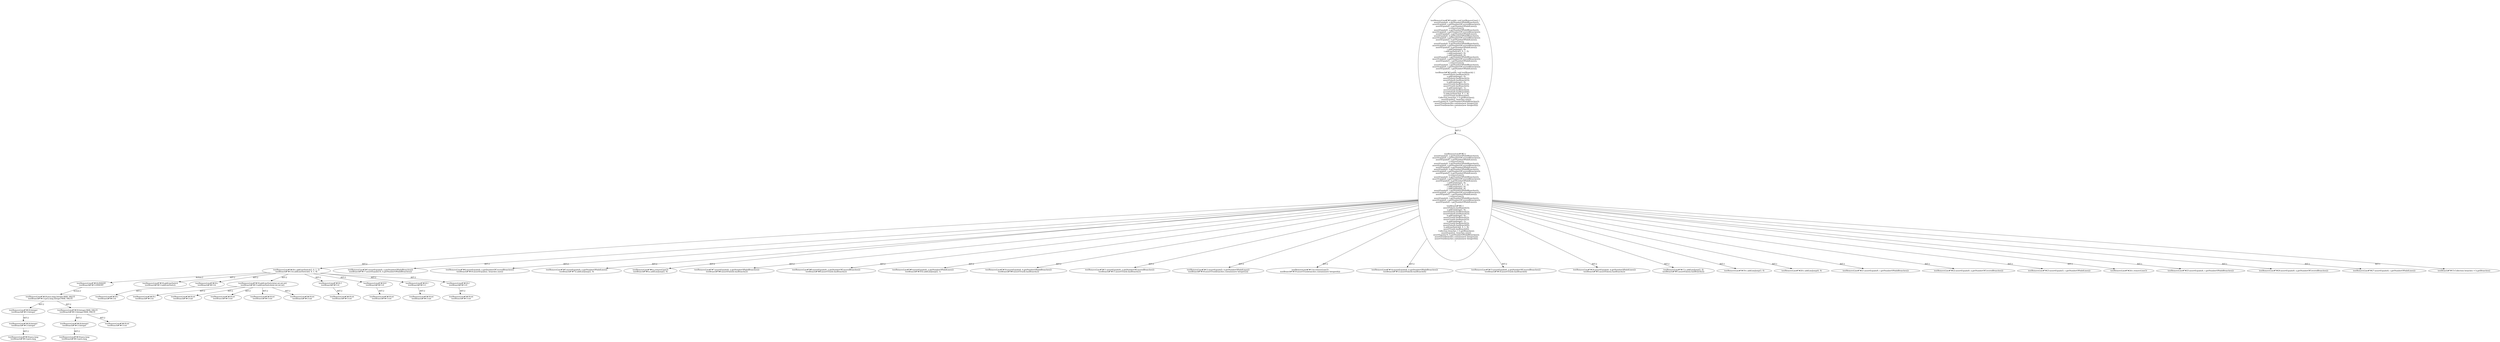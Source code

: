 digraph "Pattern" {
0 [label="testRemoveLine#?#18:INSERT
testBranch#?#13:INSERT" shape=ellipse]
1 [label="testRemoveLine#?#18:c.addLineSwitch(3, 0, 1, 2)
testBranch#?#13:b.addLineSwitch(4, 0, 1, 9)" shape=ellipse]
2 [label="testRemoveLine#?#2:\{
    assertEquals(0, a.getNumberOfValidBranches());
    assertEquals(0, a.getNumberOfCoveredBranches());
    assertEquals(0, a.getNumberOfValidLines());
    a.removeLine(3);
    assertEquals(0, a.getNumberOfValidBranches());
    assertEquals(0, a.getNumberOfCoveredBranches());
    assertEquals(0, a.getNumberOfValidLines());
    assertEquals(0, b.getNumberOfValidBranches());
    assertEquals(0, a.getNumberOfCoveredBranches());
    assertEquals(5, b.getNumberOfValidLines());
    b.removeLine(3);
    assertEquals(0, b.getNumberOfValidBranches());
    assertEquals(0, a.getNumberOfCoveredBranches());
    assertEquals(4, b.getNumberOfValidLines());
    c.addLineJump(2, 0);
    c.addLineSwitch(3, 0, 1, 2);
    c.addLineJump(3, 0);
    c.addLineJump(4, 0);
    assertEquals(9, c.getNumberOfValidBranches());
    assertEquals(0, a.getNumberOfCoveredBranches());
    assertEquals(5, c.getNumberOfValidLines());
    c.removeLine(3);
    assertEquals(4, c.getNumberOfValidBranches());
    assertEquals(0, a.getNumberOfCoveredBranches());
    assertEquals(4, c.getNumberOfValidLines());
\}
testBranch#?#2:\{
    assertFalse(a.hasBranch(2));
    a.addLineJump(2, 0);
    assertFalse(a.hasBranch(2));
    assertFalse(b.hasBranch(2));
    b.addLineJump(2, 0);
    assertTrue(b.hasBranch(2));
    assertTrue(b.hasBranch(2));
    b.addLineJump(2, 1);
    assertTrue(b.hasBranch(2));
    assertFalse(b.hasBranch(4));
    b.addLineSwitch(4, 0, 1, 9);
    assertTrue(b.hasBranch(4));
    Collection branches = b.getBranches();
    assertEquals(2, branches.size());
    assertEquals(14, b.getNumberOfValidBranches());
    assertTrue(branches.contains(new Integer(2)));
    assertTrue(branches.contains(new Integer(4)));
\}" shape=ellipse]
3 [label="testRemoveLine#?#2:public void testRemoveLine() \{
    assertEquals(0, a.getNumberOfValidBranches());
    assertEquals(0, a.getNumberOfCoveredBranches());
    assertEquals(0, a.getNumberOfValidLines());
    a.removeLine(3);
    assertEquals(0, a.getNumberOfValidBranches());
    assertEquals(0, a.getNumberOfCoveredBranches());
    assertEquals(0, a.getNumberOfValidLines());
    assertEquals(0, b.getNumberOfValidBranches());
    assertEquals(0, a.getNumberOfCoveredBranches());
    assertEquals(5, b.getNumberOfValidLines());
    b.removeLine(3);
    assertEquals(0, b.getNumberOfValidBranches());
    assertEquals(0, a.getNumberOfCoveredBranches());
    assertEquals(4, b.getNumberOfValidLines());
    c.addLineJump(2, 0);
    c.addLineSwitch(3, 0, 1, 2);
    c.addLineJump(3, 0);
    c.addLineJump(4, 0);
    assertEquals(9, c.getNumberOfValidBranches());
    assertEquals(0, a.getNumberOfCoveredBranches());
    assertEquals(5, c.getNumberOfValidLines());
    c.removeLine(3);
    assertEquals(4, c.getNumberOfValidBranches());
    assertEquals(0, a.getNumberOfCoveredBranches());
    assertEquals(4, c.getNumberOfValidLines());
\}
testBranch#?#2:public void testBranch() \{
    assertFalse(a.hasBranch(2));
    a.addLineJump(2, 0);
    assertFalse(a.hasBranch(2));
    assertFalse(b.hasBranch(2));
    b.addLineJump(2, 0);
    assertTrue(b.hasBranch(2));
    assertTrue(b.hasBranch(2));
    b.addLineJump(2, 1);
    assertTrue(b.hasBranch(2));
    assertFalse(b.hasBranch(4));
    b.addLineSwitch(4, 0, 1, 9);
    assertTrue(b.hasBranch(4));
    Collection branches = b.getBranches();
    assertEquals(2, branches.size());
    assertEquals(14, b.getNumberOfValidBranches());
    assertTrue(branches.contains(new Integer(2)));
    assertTrue(branches.contains(new Integer(4)));
\}" shape=ellipse]
4 [label="testRemoveLine#?#3:assertEquals(0, a.getNumberOfValidBranches())
testBranch#?#17:assertEquals(14, b.getNumberOfValidBranches())" shape=ellipse]
5 [label="testRemoveLine#?#4:assertEquals(0, a.getNumberOfCoveredBranches())
testBranch#?#16:assertEquals(2, branches.size())" shape=ellipse]
6 [label="testRemoveLine#?#5:assertEquals(0, a.getNumberOfValidLines())
testBranch#?#7:b.addLineJump(2, 0)" shape=ellipse]
7 [label="testRemoveLine#?#6:a.removeLine(3)
testBranch#?#4:a.addLineJump(2, 0)" shape=ellipse]
8 [label="testRemoveLine#?#7:assertEquals(0, a.getNumberOfValidBranches())
testBranch#?#6:assertFalse(b.hasBranch(2))" shape=ellipse]
9 [label="testRemoveLine#?#8:assertEquals(0, a.getNumberOfCoveredBranches())
testBranch#?#8:assertTrue(b.hasBranch(2))" shape=ellipse]
10 [label="testRemoveLine#?#9:assertEquals(0, a.getNumberOfValidLines())
testBranch#?#10:b.addLineJump(2, 1)" shape=ellipse]
11 [label="testRemoveLine#?#10:assertEquals(0, b.getNumberOfValidBranches())
testBranch#?#9:assertTrue(b.hasBranch(2))" shape=ellipse]
12 [label="testRemoveLine#?#11:assertEquals(0, a.getNumberOfCoveredBranches())
testBranch#?#11:assertTrue(b.hasBranch(2))" shape=ellipse]
13 [label="testRemoveLine#?#12:assertEquals(5, b.getNumberOfValidLines())
testBranch#?#18:assertTrue(branches.contains(new Integer(2)))" shape=ellipse]
14 [label="testRemoveLine#?#13:b.removeLine(3)
testBranch#?#19:assertTrue(branches.contains(new Integer(4)))" shape=ellipse]
15 [label="testRemoveLine#?#14:assertEquals(0, b.getNumberOfValidBranches())
testBranch#?#12:assertFalse(b.hasBranch(4))" shape=ellipse]
16 [label="testRemoveLine#?#15:assertEquals(0, a.getNumberOfCoveredBranches())
testBranch#?#14:assertTrue(b.hasBranch(4))" shape=ellipse]
17 [label="testRemoveLine#?#16:assertEquals(4, b.getNumberOfValidLines())
testBranch#?#3:assertFalse(a.hasBranch(2))" shape=ellipse]
18 [label="testRemoveLine#?#17:c.addLineJump(2, 0)
testBranch#?#5:assertFalse(a.hasBranch(2))" shape=ellipse]
19 [label="testRemoveLine#?#19:c.addLineJump(3, 0)" shape=ellipse]
20 [label="testRemoveLine#?#20:c.addLineJump(4, 0)" shape=ellipse]
21 [label="testRemoveLine#?#21:assertEquals(9, c.getNumberOfValidBranches())" shape=ellipse]
22 [label="testRemoveLine#?#22:assertEquals(0, a.getNumberOfCoveredBranches())" shape=ellipse]
23 [label="testRemoveLine#?#23:assertEquals(5, c.getNumberOfValidLines())" shape=ellipse]
24 [label="testRemoveLine#?#24:c.removeLine(3)" shape=ellipse]
25 [label="testRemoveLine#?#25:assertEquals(4, c.getNumberOfValidBranches())" shape=ellipse]
26 [label="testRemoveLine#?#26:assertEquals(0, a.getNumberOfCoveredBranches())" shape=ellipse]
27 [label="testRemoveLine#?#27:assertEquals(4, c.getNumberOfValidLines())" shape=ellipse]
28 [label="testRemoveLine#?#18:addLineSwitch
testBranch#?#13:addLineSwitch" shape=ellipse]
29 [label="testRemoveLine#?#18:c
testBranch#?#13:b" shape=ellipse]
30 [label="testRemoveLine#?#18:c
testBranch#?#13:b" shape=ellipse]
31 [label="testRemoveLine#?#18:addLineSwitch(int,int,int,int)
testBranch#?#13:addLineSwitch(int,int,int,int)" shape=ellipse]
32 [label="testRemoveLine#?#18:c
testBranch#?#13:b" shape=ellipse]
33 [label="testRemoveLine#?#18:int
testBranch#?#13:int" shape=ellipse]
34 [label="testRemoveLine#?#18:int
testBranch#?#13:int" shape=ellipse]
35 [label="testRemoveLine#?#18:int
testBranch#?#13:int" shape=ellipse]
36 [label="testRemoveLine#?#18:int
testBranch#?#13:int" shape=ellipse]
37 [label="testRemoveLine#?#18:3
testBranch#?#13:4" shape=ellipse]
38 [label="testRemoveLine#?#18:int
testBranch#?#13:int" shape=ellipse]
39 [label="testRemoveLine#?#18:0
testBranch#?#13:0" shape=ellipse]
40 [label="testRemoveLine#?#18:int
testBranch#?#13:int" shape=ellipse]
41 [label="testRemoveLine#?#18:1
testBranch#?#13:1" shape=ellipse]
42 [label="testRemoveLine#?#18:int
testBranch#?#13:int" shape=ellipse]
43 [label="testRemoveLine#?#18:2
testBranch#?#13:9" shape=ellipse]
44 [label="testRemoveLine#?#18:int
testBranch#?#13:int" shape=ellipse]
45 [label="testRemoveLine#?#18:java.lang.Integer.MAX_VALUE
testBranch#?#13:java.lang.Integer.MAX_VALUE" shape=ellipse]
46 [label="testRemoveLine#?#18:Integer
testBranch#?#13:Integer" shape=ellipse]
47 [label="testRemoveLine#?#18:Integer
testBranch#?#13:Integer" shape=ellipse]
48 [label="testRemoveLine#?#18:java.lang
testBranch#?#13:java.lang" shape=ellipse]
49 [label="testRemoveLine#?#18:Integer.MAX_VALUE
testBranch#?#13:Integer.MAX_VALUE" shape=ellipse]
50 [label="testRemoveLine#?#18:Integer
testBranch#?#13:Integer" shape=ellipse]
51 [label="testRemoveLine#?#18:java.lang
testBranch#?#13:java.lang" shape=ellipse]
52 [label="testRemoveLine#?#18:int
testBranch#?#13:int" shape=ellipse]
53 [label="testBranch#?#15:Collection branches = b.getBranches()" shape=ellipse]
0 -> 45 [label="Action:2"];
1 -> 0 [label="Action:2"];
1 -> 28 [label="AST:2"];
1 -> 29 [label="AST:2"];
1 -> 31 [label="AST:2"];
1 -> 37 [label="AST:2"];
1 -> 39 [label="AST:2"];
1 -> 41 [label="AST:2"];
1 -> 43 [label="AST:2"];
2 -> 1 [label="AST:2"];
2 -> 4 [label="AST:2"];
2 -> 5 [label="AST:2"];
2 -> 6 [label="AST:2"];
2 -> 7 [label="AST:2"];
2 -> 8 [label="AST:2"];
2 -> 9 [label="AST:2"];
2 -> 10 [label="AST:2"];
2 -> 11 [label="AST:2"];
2 -> 12 [label="AST:2"];
2 -> 13 [label="AST:2"];
2 -> 14 [label="AST:2"];
2 -> 15 [label="AST:2"];
2 -> 16 [label="AST:2"];
2 -> 17 [label="AST:2"];
2 -> 18 [label="AST:2"];
2 -> 19 [label="AST:1"];
2 -> 20 [label="AST:1"];
2 -> 21 [label="AST:1"];
2 -> 22 [label="AST:1"];
2 -> 23 [label="AST:1"];
2 -> 24 [label="AST:1"];
2 -> 25 [label="AST:1"];
2 -> 26 [label="AST:1"];
2 -> 27 [label="AST:1"];
2 -> 53 [label="AST:1"];
3 -> 2 [label="AST:2"];
29 -> 30 [label="AST:2"];
31 -> 32 [label="AST:2"];
31 -> 33 [label="AST:2"];
31 -> 34 [label="AST:2"];
31 -> 35 [label="AST:2"];
31 -> 36 [label="AST:2"];
37 -> 38 [label="AST:2"];
39 -> 40 [label="AST:2"];
41 -> 42 [label="AST:2"];
43 -> 44 [label="AST:2"];
45 -> 46 [label="AST:2"];
45 -> 49 [label="AST:2"];
46 -> 47 [label="AST:2"];
47 -> 48 [label="AST:2"];
49 -> 50 [label="AST:2"];
49 -> 52 [label="AST:2"];
50 -> 51 [label="AST:2"];
}